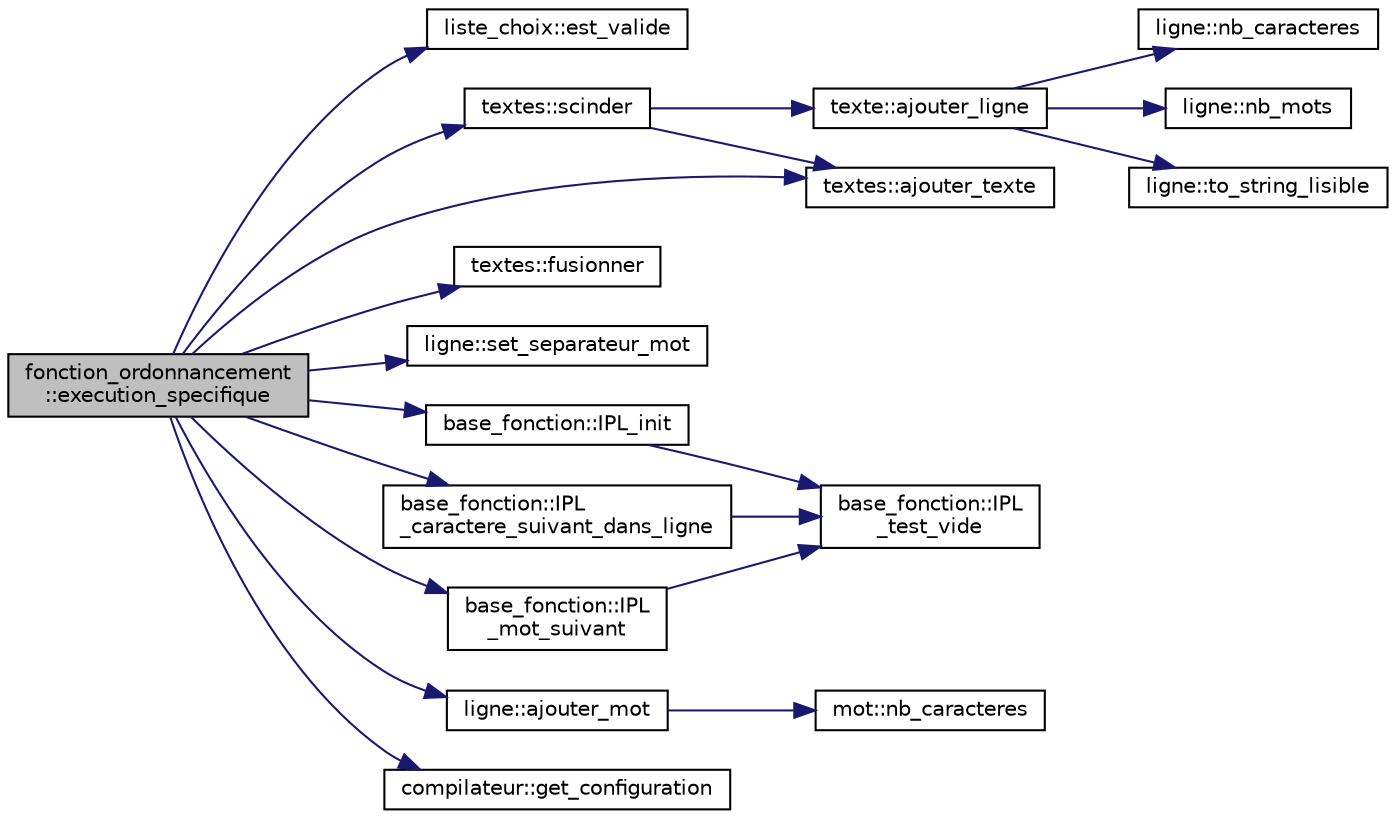 digraph "fonction_ordonnancement::execution_specifique"
{
  edge [fontname="Helvetica",fontsize="10",labelfontname="Helvetica",labelfontsize="10"];
  node [fontname="Helvetica",fontsize="10",shape=record];
  rankdir="LR";
  Node55 [label="fonction_ordonnancement\l::execution_specifique",height=0.2,width=0.4,color="black", fillcolor="grey75", style="filled", fontcolor="black"];
  Node55 -> Node56 [color="midnightblue",fontsize="10",style="solid",fontname="Helvetica"];
  Node56 [label="liste_choix::est_valide",height=0.2,width=0.4,color="black", fillcolor="white", style="filled",URL="$classliste__choix.html#a0c328b8bc313cc5379034fd89157d58a",tooltip="Test si une liste de choix donnée est valide. "];
  Node55 -> Node57 [color="midnightblue",fontsize="10",style="solid",fontname="Helvetica"];
  Node57 [label="textes::scinder",height=0.2,width=0.4,color="black", fillcolor="white", style="filled",URL="$classtextes.html#aea882db4b7d65338b62bff3a8772ab7a",tooltip="Scinder les lignes, les mots, les caractères et/ou le contenu des caractères. "];
  Node57 -> Node58 [color="midnightblue",fontsize="10",style="solid",fontname="Helvetica"];
  Node58 [label="texte::ajouter_ligne",height=0.2,width=0.4,color="black", fillcolor="white", style="filled",URL="$classtexte.html#abb3d9763a37659b12552379cb4e0dc8c",tooltip="Ajoute une ligne donnée en fin de texte. "];
  Node58 -> Node59 [color="midnightblue",fontsize="10",style="solid",fontname="Helvetica"];
  Node59 [label="ligne::nb_caracteres",height=0.2,width=0.4,color="black", fillcolor="white", style="filled",URL="$classligne.html#a3bfedd99e8ffbb068432df6d0768d5d1",tooltip="Retourne le nombre de caractères de la ligne. "];
  Node58 -> Node60 [color="midnightblue",fontsize="10",style="solid",fontname="Helvetica"];
  Node60 [label="ligne::nb_mots",height=0.2,width=0.4,color="black", fillcolor="white", style="filled",URL="$classligne.html#ada0847f3e3c95773bb2c03db970f81d7",tooltip="Retourne le nombre de mots de la ligne. "];
  Node58 -> Node61 [color="midnightblue",fontsize="10",style="solid",fontname="Helvetica"];
  Node61 [label="ligne::to_string_lisible",height=0.2,width=0.4,color="black", fillcolor="white", style="filled",URL="$classligne.html#affd23e66b472f932e1e28df34a652539",tooltip="Convertit et retourne la ligne au format QString avec l&#39;ajout de séparateur. "];
  Node57 -> Node62 [color="midnightblue",fontsize="10",style="solid",fontname="Helvetica"];
  Node62 [label="textes::ajouter_texte",height=0.2,width=0.4,color="black", fillcolor="white", style="filled",URL="$classtextes.html#a43f525d434beb88abf038c54fe656d91",tooltip="Ajoute un texte donné. "];
  Node55 -> Node63 [color="midnightblue",fontsize="10",style="solid",fontname="Helvetica"];
  Node63 [label="textes::fusionner",height=0.2,width=0.4,color="black", fillcolor="white", style="filled",URL="$classtextes.html#af21618e9cf438e2933fd0865fca395b3",tooltip="Fusion des textes, des lignes, des mots et/ou des caractères. "];
  Node55 -> Node64 [color="midnightblue",fontsize="10",style="solid",fontname="Helvetica"];
  Node64 [label="ligne::set_separateur_mot",height=0.2,width=0.4,color="black", fillcolor="white", style="filled",URL="$classligne.html#aa13dd59094abd373163ef55e2f33bf8a",tooltip="Initialise le séparateur de mot. "];
  Node55 -> Node65 [color="midnightblue",fontsize="10",style="solid",fontname="Helvetica"];
  Node65 [label="base_fonction::IPL_init",height=0.2,width=0.4,color="black", fillcolor="white", style="filled",URL="$classbase__fonction.html#a7611e9aa84e892b9adbe0404bb1792af",tooltip="Initialise l&#39;itérateur d&#39;un paramètre donné pour l&#39;algorithme IPL. "];
  Node65 -> Node66 [color="midnightblue",fontsize="10",style="solid",fontname="Helvetica"];
  Node66 [label="base_fonction::IPL\l_test_vide",height=0.2,width=0.4,color="black", fillcolor="white", style="filled",URL="$classbase__fonction.html#a7d0c7adda132ef307c76fdc79a82f747",tooltip="Teste si un paramètre donné est vide pour l&#39;algorithme IPL. "];
  Node55 -> Node67 [color="midnightblue",fontsize="10",style="solid",fontname="Helvetica"];
  Node67 [label="base_fonction::IPL\l_caractere_suivant_dans_ligne",height=0.2,width=0.4,color="black", fillcolor="white", style="filled",URL="$classbase__fonction.html#ab31e884e901da60a99b2e312e226b17e",tooltip="Avance d&#39;un caractère dans la ligne courante l&#39;itérateur d&#39;un paramètre donné pour l&#39;algorithme IPL..."];
  Node67 -> Node66 [color="midnightblue",fontsize="10",style="solid",fontname="Helvetica"];
  Node55 -> Node68 [color="midnightblue",fontsize="10",style="solid",fontname="Helvetica"];
  Node68 [label="ligne::ajouter_mot",height=0.2,width=0.4,color="black", fillcolor="white", style="filled",URL="$classligne.html#abb194a19c94d5d7ec48ef442f5043d1e",tooltip="Ajoute un mot à la ligne. "];
  Node68 -> Node69 [color="midnightblue",fontsize="10",style="solid",fontname="Helvetica"];
  Node69 [label="mot::nb_caracteres",height=0.2,width=0.4,color="black", fillcolor="white", style="filled",URL="$classmot.html#a9f5c9cd3673bd6d4ba3b7ea9e406ef49",tooltip="Retourne le nombre de caractère du mot. "];
  Node55 -> Node70 [color="midnightblue",fontsize="10",style="solid",fontname="Helvetica"];
  Node70 [label="base_fonction::IPL\l_mot_suivant",height=0.2,width=0.4,color="black", fillcolor="white", style="filled",URL="$classbase__fonction.html#ab797f20d7a5a1657185efe2499babc53",tooltip="Avance d&#39;un mot l&#39;itérateur d&#39;un paramètre donné pour l&#39;algorithme IPL. "];
  Node70 -> Node66 [color="midnightblue",fontsize="10",style="solid",fontname="Helvetica"];
  Node55 -> Node62 [color="midnightblue",fontsize="10",style="solid",fontname="Helvetica"];
  Node55 -> Node71 [color="midnightblue",fontsize="10",style="solid",fontname="Helvetica"];
  Node71 [label="compilateur::get_configuration",height=0.2,width=0.4,color="black", fillcolor="white", style="filled",URL="$classcompilateur.html#a1b90b920c98f81b88171bda33967ffac",tooltip="Accesseur de la configuration courante. "];
}
